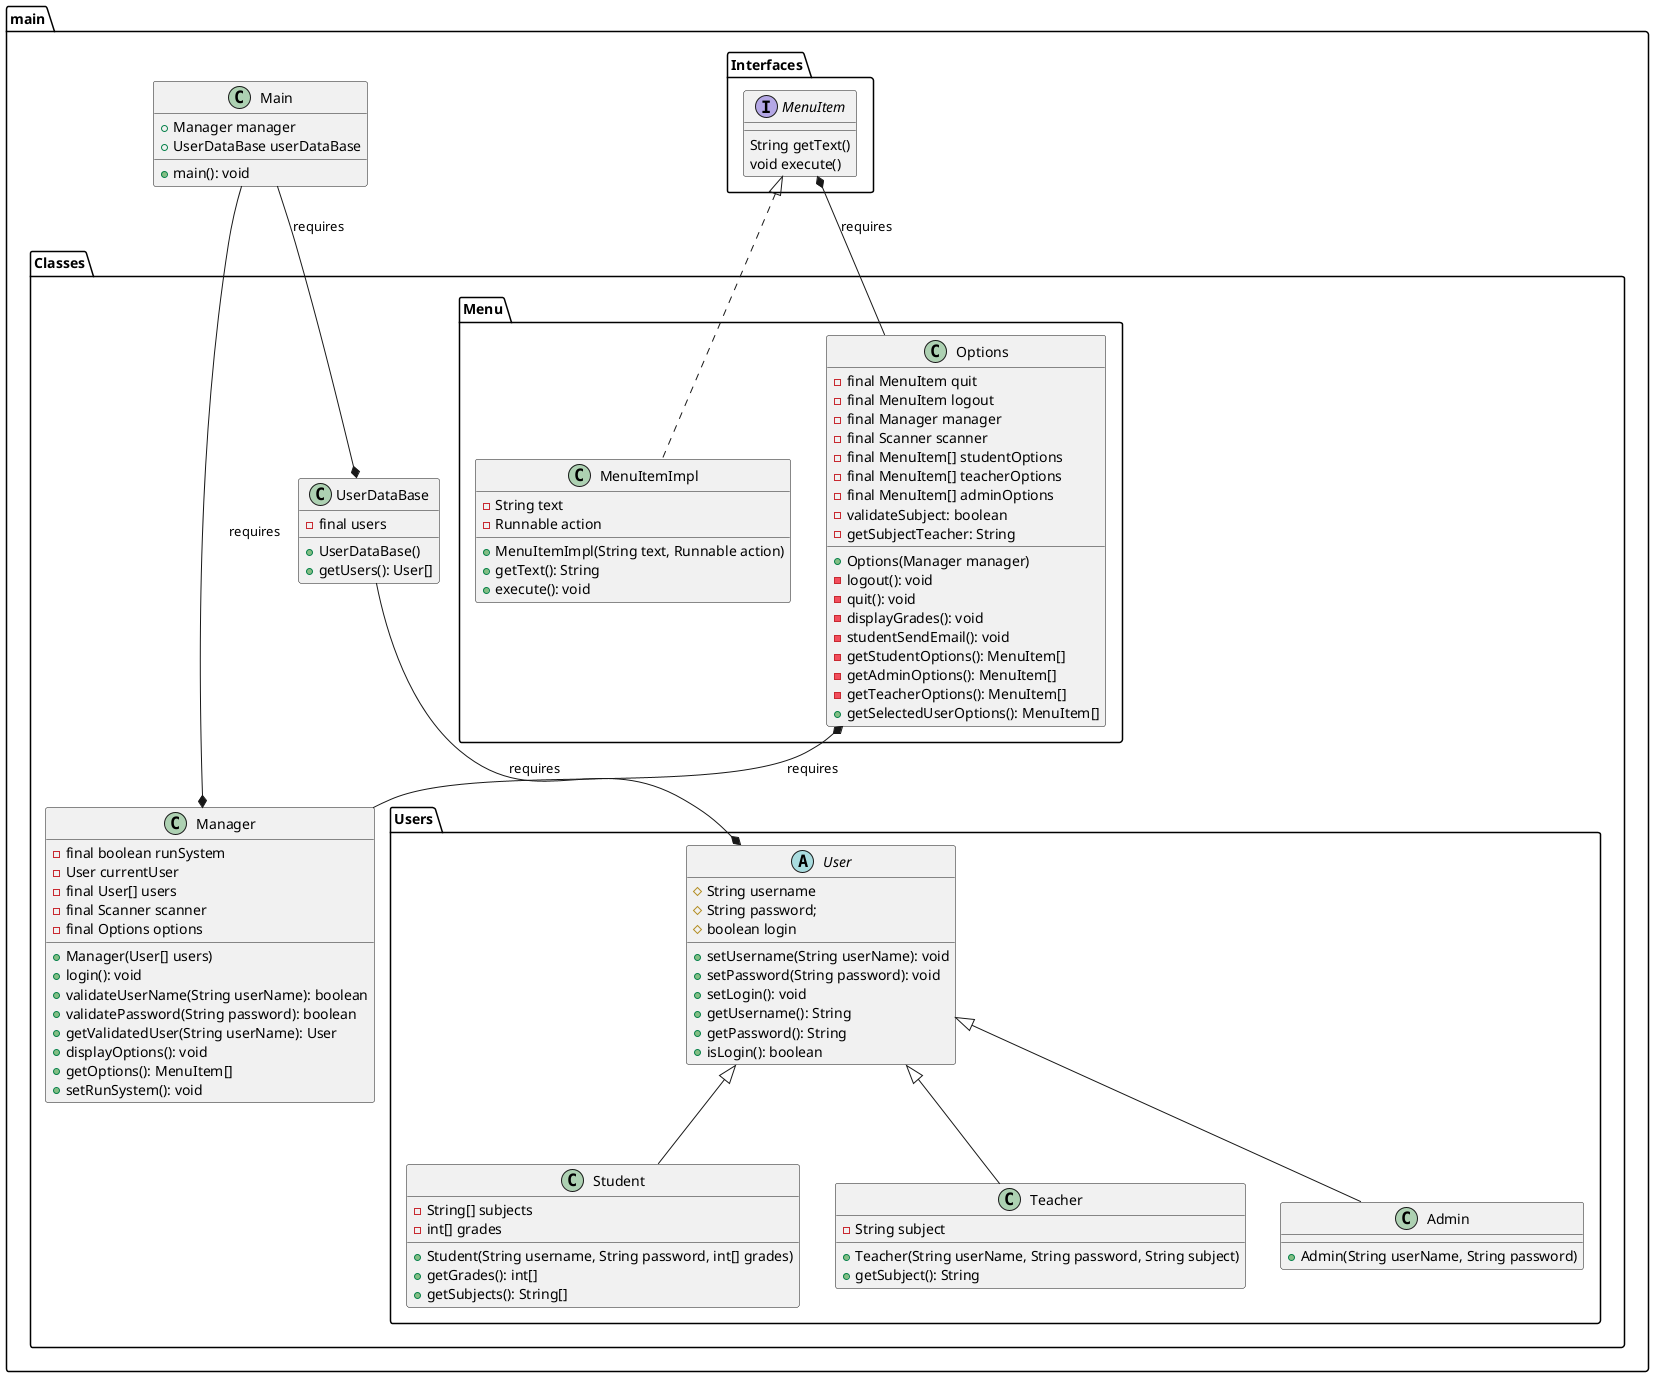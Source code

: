 @startuml
folder main {
    class Main {
        +Manager manager
        +UserDataBase userDataBase
        +main(): void
    }
    package Interfaces {
        interface MenuItem {
            String getText()
            void execute()
        }
    }
    package Classes {
        package Menu {
            class Options {
                -final MenuItem quit
                -final MenuItem logout
                -final Manager manager
                -final Scanner scanner
                -final MenuItem[] studentOptions
                -final MenuItem[] teacherOptions
                -final MenuItem[] adminOptions
                +Options(Manager manager)
                -logout(): void
                -quit(): void
                -displayGrades(): void
                -studentSendEmail(): void
                -validateSubject: boolean
                -getSubjectTeacher: String
                -getStudentOptions(): MenuItem[]
                -getAdminOptions(): MenuItem[]
                -getTeacherOptions(): MenuItem[]
                +getSelectedUserOptions(): MenuItem[]
            }
            class MenuItemImpl implements main.Interfaces.MenuItem {
                -String text
                -Runnable action
                +MenuItemImpl(String text, Runnable action)
                +getText(): String
                +execute(): void
            }
        }
        package Users {
            abstract class User {
                #String username
                #String password;
                #boolean login
                +setUsername(String userName): void
                +setPassword(String password): void
                +setLogin(): void
                +getUsername(): String
                +getPassword(): String
                +isLogin(): boolean
            }
            class Student extends User {
                -String[] subjects
                -int[] grades
                +Student(String username, String password, int[] grades)
                +getGrades(): int[]
                +getSubjects(): String[]
            }
            class Teacher extends User {
                -String subject
                +Teacher(String userName, String password, String subject)
                +getSubject(): String
            }
            class Admin extends User {
                +Admin(String userName, String password)
            }
        }
        class Manager {
            -final boolean runSystem
            -User currentUser
            -final User[] users
            -final Scanner scanner
            -final Options options
            +Manager(User[] users)
            +login(): void
            +validateUserName(String userName): boolean
            +validatePassword(String password): boolean
            +getValidatedUser(String userName): User
            +displayOptions(): void
            +getOptions(): MenuItem[]
            +setRunSystem(): void
        }
        class UserDataBase {
            -final users
            +UserDataBase()
            +getUsers(): User[]
        }


    }
    Main --*  Manager : requires
    Main --*  UserDataBase : requires
    UserDataBase --*  User : requires
    Options *--  Manager : requires
    Options --*  main.Interfaces.MenuItem : requires



}

@enduml